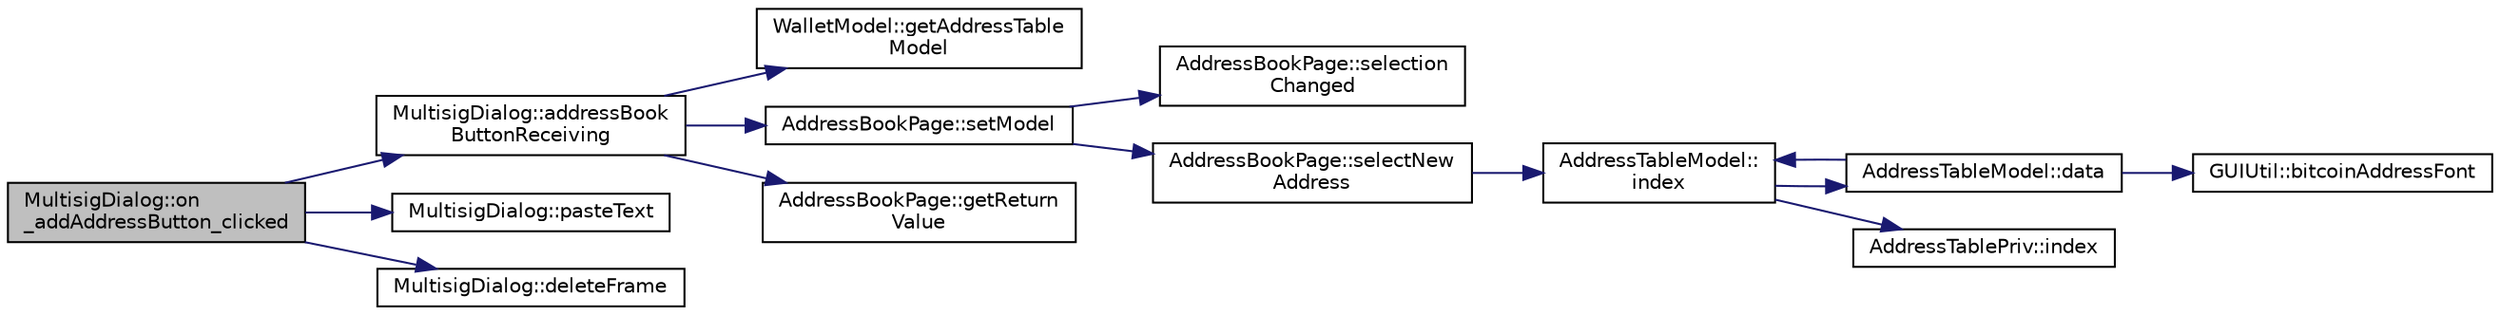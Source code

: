 digraph "MultisigDialog::on_addAddressButton_clicked"
{
  edge [fontname="Helvetica",fontsize="10",labelfontname="Helvetica",labelfontsize="10"];
  node [fontname="Helvetica",fontsize="10",shape=record];
  rankdir="LR";
  Node231 [label="MultisigDialog::on\l_addAddressButton_clicked",height=0.2,width=0.4,color="black", fillcolor="grey75", style="filled", fontcolor="black"];
  Node231 -> Node232 [color="midnightblue",fontsize="10",style="solid",fontname="Helvetica"];
  Node232 [label="MultisigDialog::addressBook\lButtonReceiving",height=0.2,width=0.4,color="black", fillcolor="white", style="filled",URL="$class_multisig_dialog.html#a9eff449f2cb8951c5cdd62342e44b14d"];
  Node232 -> Node233 [color="midnightblue",fontsize="10",style="solid",fontname="Helvetica"];
  Node233 [label="WalletModel::getAddressTable\lModel",height=0.2,width=0.4,color="black", fillcolor="white", style="filled",URL="$class_wallet_model.html#a89ed202e2dbc04aaa70d72872b95b351"];
  Node232 -> Node234 [color="midnightblue",fontsize="10",style="solid",fontname="Helvetica"];
  Node234 [label="AddressBookPage::setModel",height=0.2,width=0.4,color="black", fillcolor="white", style="filled",URL="$class_address_book_page.html#a1282cda9cb0300ee04c472ec4c9949f3"];
  Node234 -> Node235 [color="midnightblue",fontsize="10",style="solid",fontname="Helvetica"];
  Node235 [label="AddressBookPage::selection\lChanged",height=0.2,width=0.4,color="black", fillcolor="white", style="filled",URL="$class_address_book_page.html#a9df2b5984c8b4ab2c4b5eade1aab8f3e",tooltip="Set button states based on selected tab and selection. "];
  Node234 -> Node236 [color="midnightblue",fontsize="10",style="solid",fontname="Helvetica"];
  Node236 [label="AddressBookPage::selectNew\lAddress",height=0.2,width=0.4,color="black", fillcolor="white", style="filled",URL="$class_address_book_page.html#ab62ba5d31e2d64c4d901da58d6b32a59",tooltip="New entry/entries were added to address table. "];
  Node236 -> Node237 [color="midnightblue",fontsize="10",style="solid",fontname="Helvetica"];
  Node237 [label="AddressTableModel::\lindex",height=0.2,width=0.4,color="black", fillcolor="white", style="filled",URL="$class_address_table_model.html#a74e9123471948255f87271c823c82854"];
  Node237 -> Node238 [color="midnightblue",fontsize="10",style="solid",fontname="Helvetica"];
  Node238 [label="AddressTableModel::data",height=0.2,width=0.4,color="black", fillcolor="white", style="filled",URL="$class_address_table_model.html#a79b07007c147962c0119310ebd4931c1"];
  Node238 -> Node237 [color="midnightblue",fontsize="10",style="solid",fontname="Helvetica"];
  Node238 -> Node239 [color="midnightblue",fontsize="10",style="solid",fontname="Helvetica"];
  Node239 [label="GUIUtil::bitcoinAddressFont",height=0.2,width=0.4,color="black", fillcolor="white", style="filled",URL="$namespace_g_u_i_util.html#a6630c77d0f51ac2a1acdc5fe06c75283"];
  Node237 -> Node240 [color="midnightblue",fontsize="10",style="solid",fontname="Helvetica"];
  Node240 [label="AddressTablePriv::index",height=0.2,width=0.4,color="black", fillcolor="white", style="filled",URL="$class_address_table_priv.html#af311eb7d0189a74a508d7ad0f563f307"];
  Node232 -> Node241 [color="midnightblue",fontsize="10",style="solid",fontname="Helvetica"];
  Node241 [label="AddressBookPage::getReturn\lValue",height=0.2,width=0.4,color="black", fillcolor="white", style="filled",URL="$class_address_book_page.html#a4f6d802c63539ac335b138cca0b913d2"];
  Node231 -> Node242 [color="midnightblue",fontsize="10",style="solid",fontname="Helvetica"];
  Node242 [label="MultisigDialog::pasteText",height=0.2,width=0.4,color="black", fillcolor="white", style="filled",URL="$class_multisig_dialog.html#aaa50f82544e15a0b8cb083c0b933404e",tooltip="Private Slots. "];
  Node231 -> Node243 [color="midnightblue",fontsize="10",style="solid",fontname="Helvetica"];
  Node243 [label="MultisigDialog::deleteFrame",height=0.2,width=0.4,color="black", fillcolor="white", style="filled",URL="$class_multisig_dialog.html#a2c6519864a64e8180fab099f5a25d12e"];
}
